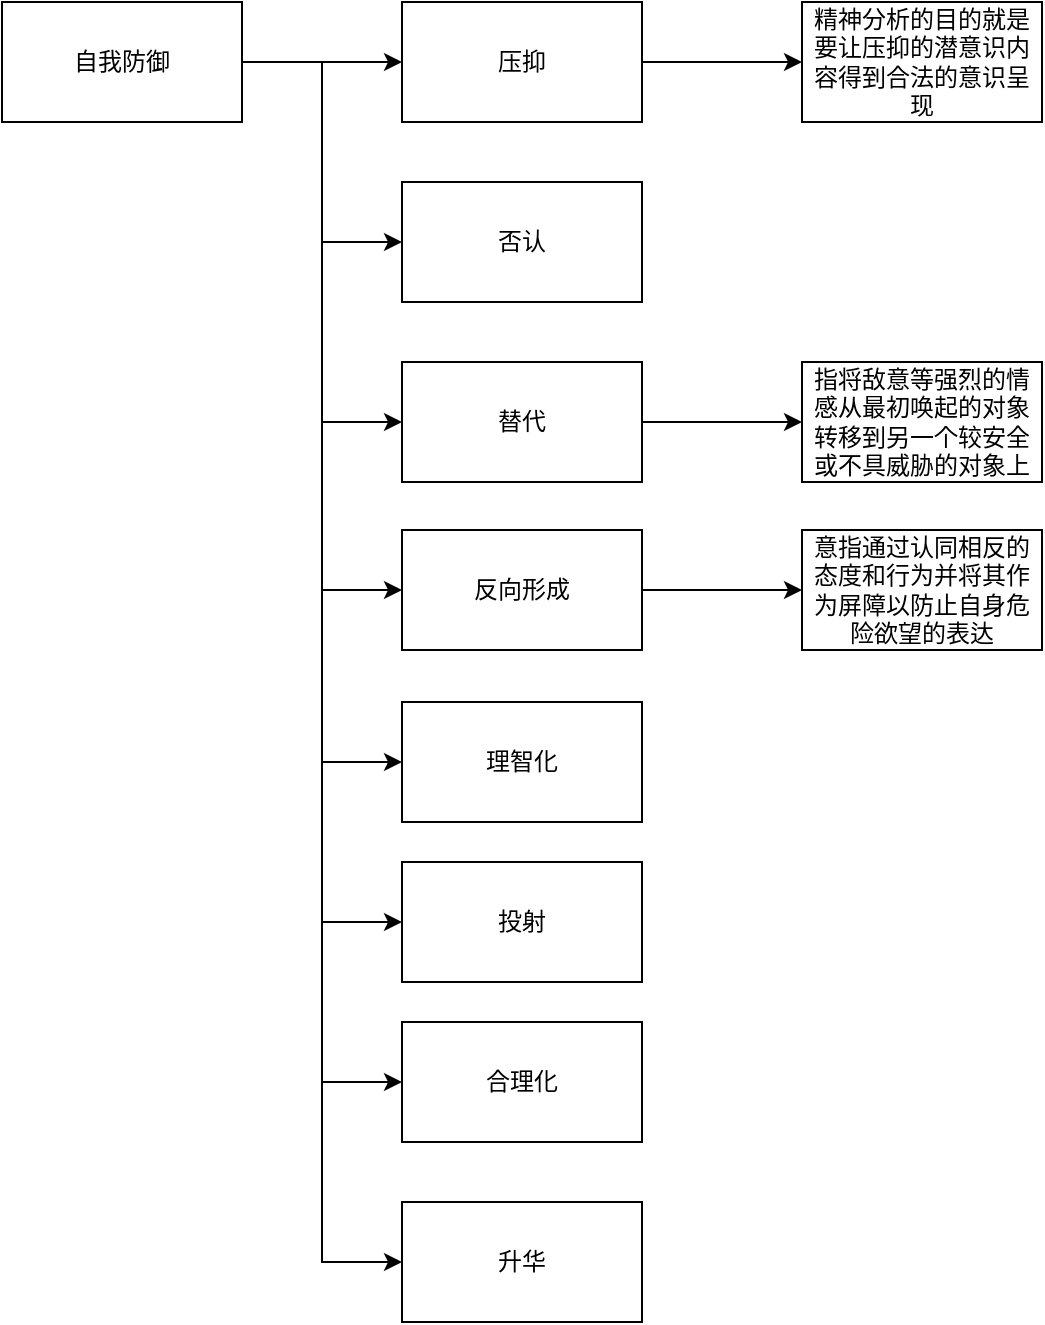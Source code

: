 <mxfile version="22.1.3" type="github">
  <diagram name="第 1 页" id="Moxse9TD_uNbHbYuPGne">
    <mxGraphModel dx="500" dy="459" grid="1" gridSize="10" guides="1" tooltips="1" connect="1" arrows="1" fold="1" page="1" pageScale="1" pageWidth="1169" pageHeight="827" math="0" shadow="0">
      <root>
        <mxCell id="0" />
        <mxCell id="1" parent="0" />
        <mxCell id="PzSbMveulUiaR9YmqSH6-3" value="" style="edgeStyle=orthogonalEdgeStyle;rounded=0;orthogonalLoop=1;jettySize=auto;html=1;" edge="1" parent="1" source="PzSbMveulUiaR9YmqSH6-1" target="PzSbMveulUiaR9YmqSH6-2">
          <mxGeometry relative="1" as="geometry" />
        </mxCell>
        <mxCell id="PzSbMveulUiaR9YmqSH6-8" style="edgeStyle=orthogonalEdgeStyle;rounded=0;orthogonalLoop=1;jettySize=auto;html=1;exitX=1;exitY=0.5;exitDx=0;exitDy=0;entryX=0;entryY=0.5;entryDx=0;entryDy=0;" edge="1" parent="1" source="PzSbMveulUiaR9YmqSH6-1" target="PzSbMveulUiaR9YmqSH6-6">
          <mxGeometry relative="1" as="geometry" />
        </mxCell>
        <mxCell id="PzSbMveulUiaR9YmqSH6-11" style="edgeStyle=orthogonalEdgeStyle;rounded=0;orthogonalLoop=1;jettySize=auto;html=1;exitX=1;exitY=0.5;exitDx=0;exitDy=0;entryX=0;entryY=0.5;entryDx=0;entryDy=0;" edge="1" parent="1" source="PzSbMveulUiaR9YmqSH6-1" target="PzSbMveulUiaR9YmqSH6-9">
          <mxGeometry relative="1" as="geometry" />
        </mxCell>
        <mxCell id="PzSbMveulUiaR9YmqSH6-16" style="edgeStyle=orthogonalEdgeStyle;rounded=0;orthogonalLoop=1;jettySize=auto;html=1;exitX=1;exitY=0.5;exitDx=0;exitDy=0;entryX=0;entryY=0.5;entryDx=0;entryDy=0;" edge="1" parent="1" source="PzSbMveulUiaR9YmqSH6-1" target="PzSbMveulUiaR9YmqSH6-14">
          <mxGeometry relative="1" as="geometry" />
        </mxCell>
        <mxCell id="PzSbMveulUiaR9YmqSH6-21" style="edgeStyle=orthogonalEdgeStyle;rounded=0;orthogonalLoop=1;jettySize=auto;html=1;exitX=1;exitY=0.5;exitDx=0;exitDy=0;entryX=0;entryY=0.5;entryDx=0;entryDy=0;" edge="1" parent="1" source="PzSbMveulUiaR9YmqSH6-1" target="PzSbMveulUiaR9YmqSH6-19">
          <mxGeometry relative="1" as="geometry" />
        </mxCell>
        <mxCell id="PzSbMveulUiaR9YmqSH6-24" style="edgeStyle=orthogonalEdgeStyle;rounded=0;orthogonalLoop=1;jettySize=auto;html=1;exitX=1;exitY=0.5;exitDx=0;exitDy=0;entryX=0;entryY=0.5;entryDx=0;entryDy=0;" edge="1" parent="1" source="PzSbMveulUiaR9YmqSH6-1" target="PzSbMveulUiaR9YmqSH6-22">
          <mxGeometry relative="1" as="geometry" />
        </mxCell>
        <mxCell id="PzSbMveulUiaR9YmqSH6-29" style="edgeStyle=orthogonalEdgeStyle;rounded=0;orthogonalLoop=1;jettySize=auto;html=1;exitX=1;exitY=0.5;exitDx=0;exitDy=0;entryX=0;entryY=0.5;entryDx=0;entryDy=0;" edge="1" parent="1" source="PzSbMveulUiaR9YmqSH6-1" target="PzSbMveulUiaR9YmqSH6-25">
          <mxGeometry relative="1" as="geometry" />
        </mxCell>
        <mxCell id="PzSbMveulUiaR9YmqSH6-30" style="edgeStyle=orthogonalEdgeStyle;rounded=0;orthogonalLoop=1;jettySize=auto;html=1;exitX=1;exitY=0.5;exitDx=0;exitDy=0;entryX=0;entryY=0.5;entryDx=0;entryDy=0;" edge="1" parent="1" source="PzSbMveulUiaR9YmqSH6-1" target="PzSbMveulUiaR9YmqSH6-27">
          <mxGeometry relative="1" as="geometry" />
        </mxCell>
        <mxCell id="PzSbMveulUiaR9YmqSH6-1" value="自我防御" style="whiteSpace=wrap;html=1;" vertex="1" parent="1">
          <mxGeometry x="150" y="150" width="120" height="60" as="geometry" />
        </mxCell>
        <mxCell id="PzSbMveulUiaR9YmqSH6-5" value="" style="edgeStyle=orthogonalEdgeStyle;rounded=0;orthogonalLoop=1;jettySize=auto;html=1;" edge="1" parent="1" source="PzSbMveulUiaR9YmqSH6-2" target="PzSbMveulUiaR9YmqSH6-4">
          <mxGeometry relative="1" as="geometry" />
        </mxCell>
        <mxCell id="PzSbMveulUiaR9YmqSH6-2" value="压抑" style="whiteSpace=wrap;html=1;" vertex="1" parent="1">
          <mxGeometry x="350" y="150" width="120" height="60" as="geometry" />
        </mxCell>
        <mxCell id="PzSbMveulUiaR9YmqSH6-4" value="精神分析的目的就是要让压抑的潜意识内容得到合法的意识呈现" style="whiteSpace=wrap;html=1;" vertex="1" parent="1">
          <mxGeometry x="550" y="150" width="120" height="60" as="geometry" />
        </mxCell>
        <mxCell id="PzSbMveulUiaR9YmqSH6-6" value="否认" style="whiteSpace=wrap;html=1;" vertex="1" parent="1">
          <mxGeometry x="350" y="240" width="120" height="60" as="geometry" />
        </mxCell>
        <mxCell id="PzSbMveulUiaR9YmqSH6-13" value="" style="edgeStyle=orthogonalEdgeStyle;rounded=0;orthogonalLoop=1;jettySize=auto;html=1;" edge="1" parent="1" source="PzSbMveulUiaR9YmqSH6-9" target="PzSbMveulUiaR9YmqSH6-12">
          <mxGeometry relative="1" as="geometry" />
        </mxCell>
        <mxCell id="PzSbMveulUiaR9YmqSH6-9" value="替代" style="whiteSpace=wrap;html=1;" vertex="1" parent="1">
          <mxGeometry x="350" y="330" width="120" height="60" as="geometry" />
        </mxCell>
        <mxCell id="PzSbMveulUiaR9YmqSH6-12" value="指将敌意等强烈的情感从最初唤起的对象转移到另一个较安全或不具威胁的对象上" style="whiteSpace=wrap;html=1;" vertex="1" parent="1">
          <mxGeometry x="550" y="330" width="120" height="60" as="geometry" />
        </mxCell>
        <mxCell id="PzSbMveulUiaR9YmqSH6-18" value="" style="edgeStyle=orthogonalEdgeStyle;rounded=0;orthogonalLoop=1;jettySize=auto;html=1;" edge="1" parent="1" source="PzSbMveulUiaR9YmqSH6-14" target="PzSbMveulUiaR9YmqSH6-17">
          <mxGeometry relative="1" as="geometry" />
        </mxCell>
        <mxCell id="PzSbMveulUiaR9YmqSH6-14" value="反向形成" style="whiteSpace=wrap;html=1;" vertex="1" parent="1">
          <mxGeometry x="350" y="414" width="120" height="60" as="geometry" />
        </mxCell>
        <mxCell id="PzSbMveulUiaR9YmqSH6-17" value="意指通过认同相反的态度和行为并将其作为屏障以防止自身危险欲望的表达" style="whiteSpace=wrap;html=1;" vertex="1" parent="1">
          <mxGeometry x="550" y="414" width="120" height="60" as="geometry" />
        </mxCell>
        <mxCell id="PzSbMveulUiaR9YmqSH6-19" value="理智化" style="whiteSpace=wrap;html=1;" vertex="1" parent="1">
          <mxGeometry x="350" y="500" width="120" height="60" as="geometry" />
        </mxCell>
        <mxCell id="PzSbMveulUiaR9YmqSH6-22" value="投射" style="whiteSpace=wrap;html=1;" vertex="1" parent="1">
          <mxGeometry x="350" y="580" width="120" height="60" as="geometry" />
        </mxCell>
        <mxCell id="PzSbMveulUiaR9YmqSH6-25" value="合理化" style="whiteSpace=wrap;html=1;" vertex="1" parent="1">
          <mxGeometry x="350" y="660" width="120" height="60" as="geometry" />
        </mxCell>
        <mxCell id="PzSbMveulUiaR9YmqSH6-27" value="升华" style="whiteSpace=wrap;html=1;" vertex="1" parent="1">
          <mxGeometry x="350" y="750" width="120" height="60" as="geometry" />
        </mxCell>
      </root>
    </mxGraphModel>
  </diagram>
</mxfile>

